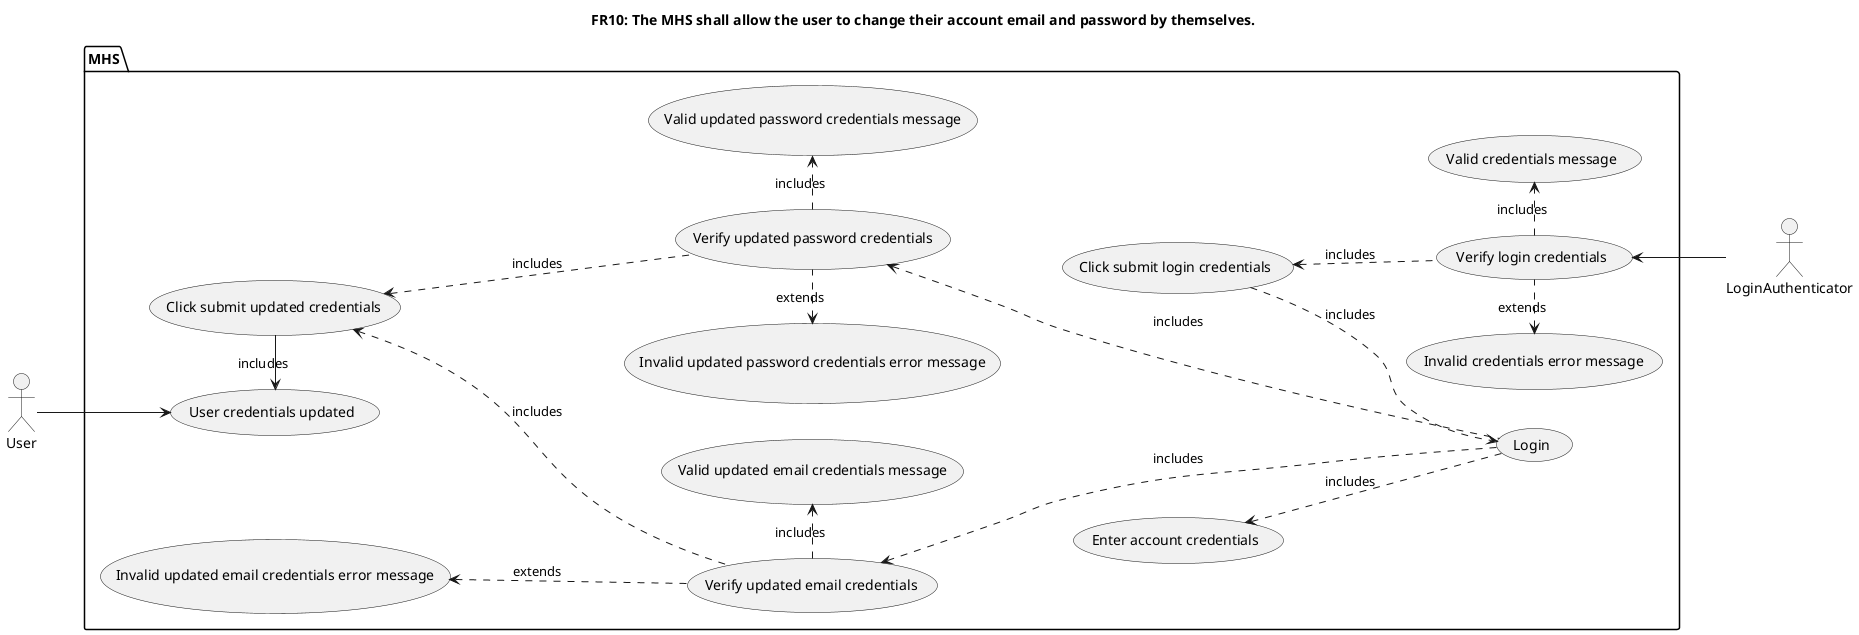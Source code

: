 @startuml FR10
title FR10: The MHS shall allow the user to change their account email and password by themselves.
left to right direction
:LoginAuthenticator: as a
:User: as u

package MHS {
    (Verify login credentials)
    (Login)
    (Enter account credentials)
    (Verify login credentials)
    (Invalid credentials error message)
    (Valid credentials message)
    (Verify updated email credentials)
    (Verify updated password credentials)
    (Click submit login credentials)
    (Click submit updated credentials)
    (Invalid updated email credentials error message)
    (Valid updated email credentials message)
    (Invalid updated password credentials error message)
    (Valid updated password credentials message)
    (User credentials updated)

}

(Verify login credentials) <-- a
(Invalid credentials error message)<-.right- (Verify login credentials): extends
(Valid credentials message) <.left. (Verify login credentials): includes
(Click submit login credentials) <.- (Verify login credentials): includes
(Login) <.up- (Click submit login credentials): includes
(Enter account credentials) <.. (Login): includes
(Verify updated email credentials) <-.- (Login): includes
(Verify updated password credentials) <-.- (Login): includes
(Invalid updated email credentials error message) <-.down- (Verify updated email credentials): extends
(Valid updated email credentials message) <-.left- (Verify updated email credentials): includes
(Click submit updated credentials) <-.- (Verify updated email credentials): includes
(Invalid updated password credentials error message) <-.right- (Verify updated password credentials): extends
(Valid updated password credentials message) <-.left- (Verify updated password credentials): includes
(Click submit updated credentials) <-.- (Verify updated password credentials): includes
(User credentials updated) <- (Click submit updated credentials): includes
u --> (User credentials updated)


@enduml